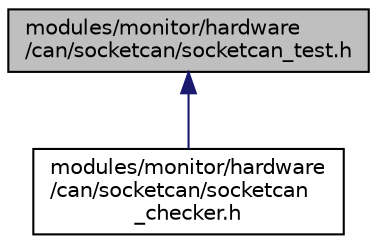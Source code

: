 digraph "modules/monitor/hardware/can/socketcan/socketcan_test.h"
{
  edge [fontname="Helvetica",fontsize="10",labelfontname="Helvetica",labelfontsize="10"];
  node [fontname="Helvetica",fontsize="10",shape=record];
  Node1 [label="modules/monitor/hardware\l/can/socketcan/socketcan_test.h",height=0.2,width=0.4,color="black", fillcolor="grey75", style="filled" fontcolor="black"];
  Node1 -> Node2 [dir="back",color="midnightblue",fontsize="10",style="solid",fontname="Helvetica"];
  Node2 [label="modules/monitor/hardware\l/can/socketcan/socketcan\l_checker.h",height=0.2,width=0.4,color="black", fillcolor="white", style="filled",URL="$socketcan__checker_8h.html"];
}
